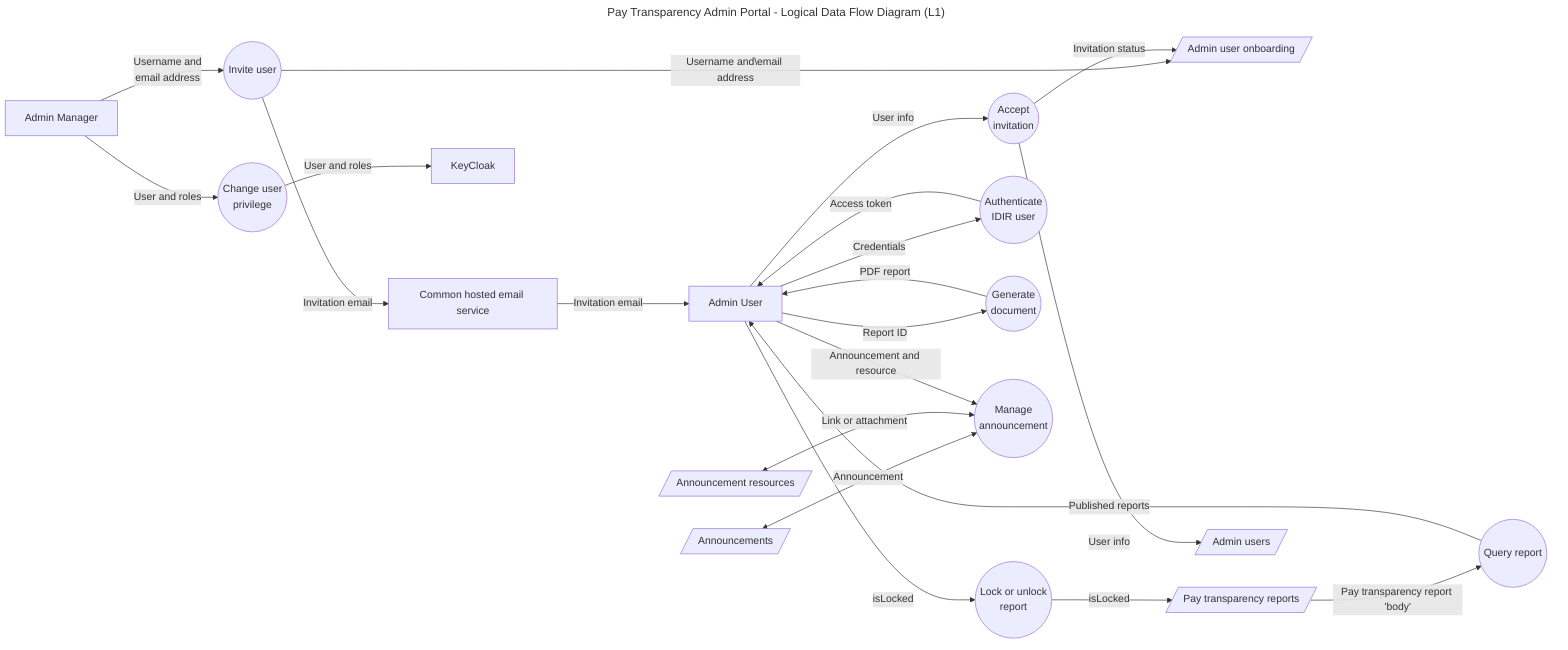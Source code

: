 ---
title: Pay Transparency Admin Portal - Logical Data Flow Diagram (L1)
---
flowchart LR
    AdminMgr[Admin Manager] -->|User and roles| ChangePrivsProcess((Change user\nprivilege))
    AdminMgr --> |Username and\nemail address| InviteProcess((Invite user))
    InviteProcess --> |Invitation email| EmailService[Common hosted email service]
    EmailService -->|Invitation email| AdminUser
    InviteProcess -->|Username and\email address| AdminUserOnboarding[/Admin user onboarding/]    
    AdminUser --> |User info| AcceptInviteProcess((Accept\ninvitation))
    AdminUser -->|isLocked|LockUnlockReportProcess((Lock or unlock\nreport))
    LockUnlockReportProcess -->|isLocked| PayTransparencyReports[/Pay transparency reports/] 
    AcceptInviteProcess -->|Invitation status| AdminUserOnboarding
    AcceptInviteProcess -->|User info| AdminUserTable[/Admin users/]
    ChangePrivsProcess -->|User and roles|KeyCloak
    QueryProcess((Query report)) -->|Published reports| AdminUser(Admin User)
    PayTransparencyReports -->|Pay transparency report 'body'| QueryProcess
    AdminUser -->|Credentials| AuthenticateProcess
    AuthenticateProcess((Authenticate\nIDIR user)) --> |Access token|AdminUser
    AdminUser[Admin User] -->|Report ID| DocGenProcess((Generate\ndocument)) 
    DocGenProcess -->|PDF report| AdminUser
    Announcements[/Announcements/] <--> |Announcement|ManageAnnouncementsProcess((Manage\nannouncement))
    AnnouncementResources[/Announcement resources/] <--> |Link or attachment|ManageAnnouncementsProcess
    AdminUser -->|Announcement and resource| ManageAnnouncementsProcess